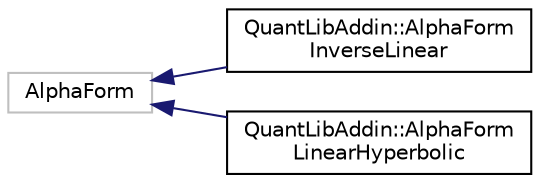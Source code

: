 digraph "Graphical Class Hierarchy"
{
  edge [fontname="Helvetica",fontsize="10",labelfontname="Helvetica",labelfontsize="10"];
  node [fontname="Helvetica",fontsize="10",shape=record];
  rankdir="LR";
  Node285 [label="AlphaForm",height=0.2,width=0.4,color="grey75", fillcolor="white", style="filled"];
  Node285 -> Node0 [dir="back",color="midnightblue",fontsize="10",style="solid",fontname="Helvetica"];
  Node0 [label="QuantLibAddin::AlphaForm\lInverseLinear",height=0.2,width=0.4,color="black", fillcolor="white", style="filled",URL="$class_quant_lib_addin_1_1_alpha_form_inverse_linear.html"];
  Node285 -> Node287 [dir="back",color="midnightblue",fontsize="10",style="solid",fontname="Helvetica"];
  Node287 [label="QuantLibAddin::AlphaForm\lLinearHyperbolic",height=0.2,width=0.4,color="black", fillcolor="white", style="filled",URL="$class_quant_lib_addin_1_1_alpha_form_linear_hyperbolic.html"];
}
